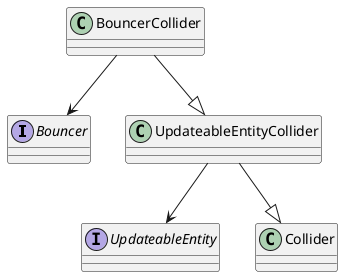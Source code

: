 @startuml Updateables

interface Bouncer
interface UpdateableEntity

BouncerCollider --|> UpdateableEntityCollider
BouncerCollider --> Bouncer

UpdateableEntityCollider --|> Collider
UpdateableEntityCollider --> UpdateableEntity

@enduml